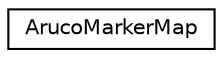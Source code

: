 digraph "Graphical Class Hierarchy"
{
 // LATEX_PDF_SIZE
  edge [fontname="Helvetica",fontsize="10",labelfontname="Helvetica",labelfontsize="10"];
  node [fontname="Helvetica",fontsize="10",shape=record];
  rankdir="LR";
  Node0 [label="ArucoMarkerMap",height=0.2,width=0.4,color="black", fillcolor="white", style="filled",URL="$classArucoMarkerMap.html",tooltip="A map of the position and orientation of several aruco markers."];
}

